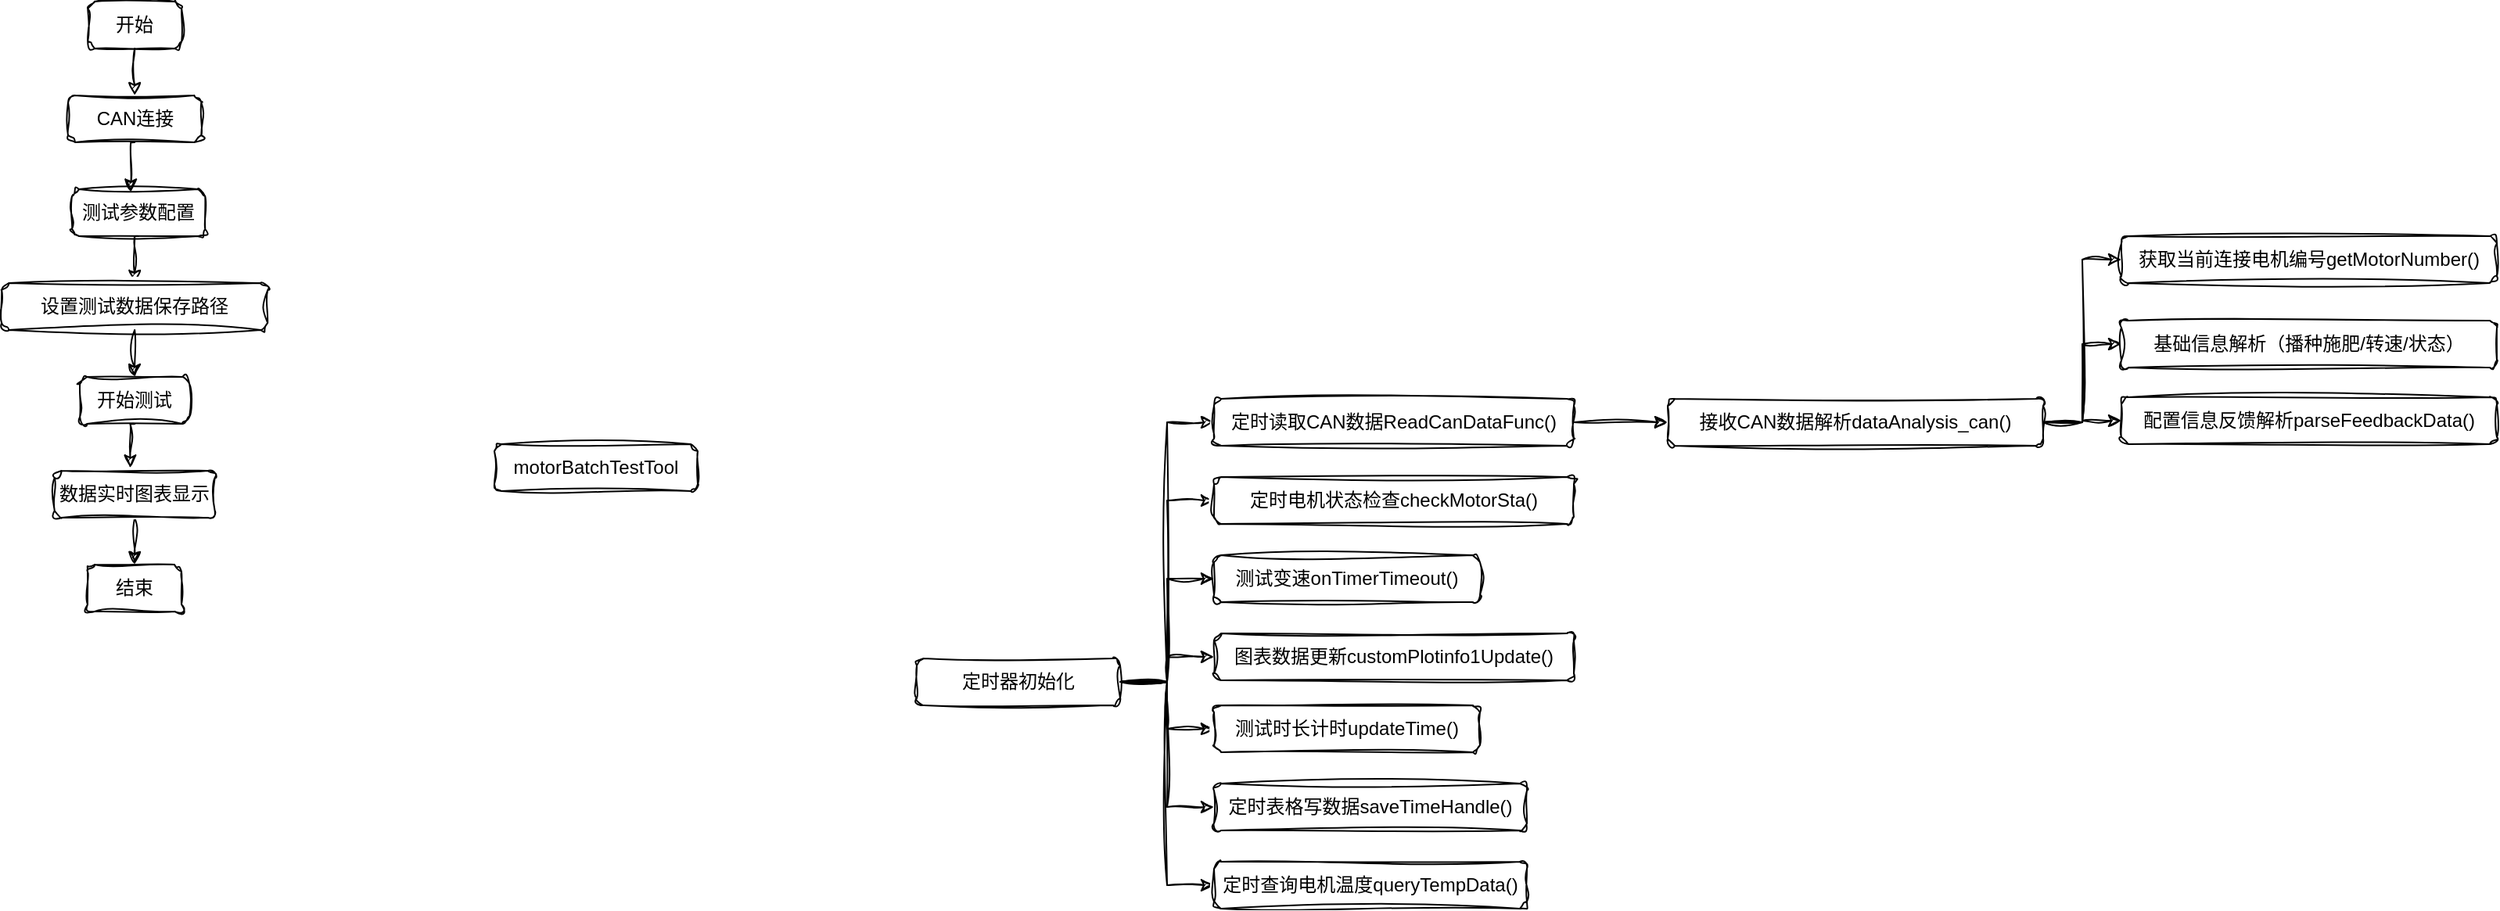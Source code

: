 <mxfile version="28.0.7">
  <diagram name="第 1 页" id="-zi2jbwvVHgvnpBosArk">
    <mxGraphModel dx="983" dy="512" grid="1" gridSize="10" guides="1" tooltips="1" connect="1" arrows="1" fold="1" page="1" pageScale="1" pageWidth="5000" pageHeight="5000" math="0" shadow="0">
      <root>
        <mxCell id="0" />
        <mxCell id="1" parent="0" />
        <mxCell id="_BM-QSgADzKD-mihh4dB-2" style="edgeStyle=orthogonalEdgeStyle;rounded=1;orthogonalLoop=1;jettySize=auto;html=1;exitX=0.5;exitY=1;exitDx=0;exitDy=0;entryX=0.5;entryY=0;entryDx=0;entryDy=0;labelBackgroundColor=none;fontColor=default;sketch=1;curveFitting=1;jiggle=2;" edge="1" parent="1" source="_BM-QSgADzKD-mihh4dB-3" target="_BM-QSgADzKD-mihh4dB-9">
          <mxGeometry relative="1" as="geometry" />
        </mxCell>
        <mxCell id="_BM-QSgADzKD-mihh4dB-3" value="开始" style="rounded=1;whiteSpace=wrap;html=1;labelBackgroundColor=none;sketch=1;curveFitting=1;jiggle=2;" vertex="1" parent="1">
          <mxGeometry x="450.09" y="80" width="60" height="30" as="geometry" />
        </mxCell>
        <mxCell id="_BM-QSgADzKD-mihh4dB-9" value="CAN连接" style="rounded=1;whiteSpace=wrap;html=1;labelBackgroundColor=none;sketch=1;curveFitting=1;jiggle=2;" vertex="1" parent="1">
          <mxGeometry x="437.52" y="140" width="85.14" height="30" as="geometry" />
        </mxCell>
        <mxCell id="_BM-QSgADzKD-mihh4dB-42" style="edgeStyle=orthogonalEdgeStyle;rounded=0;sketch=1;hachureGap=4;jiggle=2;curveFitting=1;orthogonalLoop=1;jettySize=auto;html=1;exitX=0.5;exitY=1;exitDx=0;exitDy=0;entryX=0.5;entryY=0;entryDx=0;entryDy=0;fontFamily=Architects Daughter;fontSource=https%3A%2F%2Ffonts.googleapis.com%2Fcss%3Ffamily%3DArchitects%2BDaughter;" edge="1" parent="1" source="_BM-QSgADzKD-mihh4dB-39" target="_BM-QSgADzKD-mihh4dB-41">
          <mxGeometry relative="1" as="geometry" />
        </mxCell>
        <mxCell id="_BM-QSgADzKD-mihh4dB-39" value="测试参数配置" style="rounded=1;whiteSpace=wrap;html=1;labelBackgroundColor=none;sketch=1;curveFitting=1;jiggle=2;" vertex="1" parent="1">
          <mxGeometry x="440" y="200" width="85.14" height="30" as="geometry" />
        </mxCell>
        <mxCell id="_BM-QSgADzKD-mihh4dB-40" style="edgeStyle=orthogonalEdgeStyle;rounded=0;sketch=1;hachureGap=4;jiggle=2;curveFitting=1;orthogonalLoop=1;jettySize=auto;html=1;exitX=0.5;exitY=1;exitDx=0;exitDy=0;entryX=0.442;entryY=0.06;entryDx=0;entryDy=0;entryPerimeter=0;fontFamily=Architects Daughter;fontSource=https%3A%2F%2Ffonts.googleapis.com%2Fcss%3Ffamily%3DArchitects%2BDaughter;" edge="1" parent="1" source="_BM-QSgADzKD-mihh4dB-9" target="_BM-QSgADzKD-mihh4dB-39">
          <mxGeometry relative="1" as="geometry" />
        </mxCell>
        <mxCell id="_BM-QSgADzKD-mihh4dB-44" style="edgeStyle=orthogonalEdgeStyle;rounded=0;sketch=1;hachureGap=4;jiggle=2;curveFitting=1;orthogonalLoop=1;jettySize=auto;html=1;exitX=0.5;exitY=1;exitDx=0;exitDy=0;entryX=0.5;entryY=0;entryDx=0;entryDy=0;fontFamily=Architects Daughter;fontSource=https%3A%2F%2Ffonts.googleapis.com%2Fcss%3Ffamily%3DArchitects%2BDaughter;" edge="1" parent="1" source="_BM-QSgADzKD-mihh4dB-41" target="_BM-QSgADzKD-mihh4dB-43">
          <mxGeometry relative="1" as="geometry" />
        </mxCell>
        <mxCell id="_BM-QSgADzKD-mihh4dB-41" value="设置测试数据保存路径" style="rounded=1;whiteSpace=wrap;html=1;labelBackgroundColor=none;sketch=1;curveFitting=1;jiggle=2;" vertex="1" parent="1">
          <mxGeometry x="395.09" y="260" width="170" height="30" as="geometry" />
        </mxCell>
        <mxCell id="_BM-QSgADzKD-mihh4dB-43" value="开始测试" style="rounded=1;whiteSpace=wrap;html=1;labelBackgroundColor=none;sketch=1;curveFitting=1;jiggle=2;" vertex="1" parent="1">
          <mxGeometry x="445.09" y="320" width="70" height="30" as="geometry" />
        </mxCell>
        <mxCell id="_BM-QSgADzKD-mihh4dB-48" style="edgeStyle=orthogonalEdgeStyle;rounded=0;sketch=1;hachureGap=4;jiggle=2;curveFitting=1;orthogonalLoop=1;jettySize=auto;html=1;exitX=0.5;exitY=1;exitDx=0;exitDy=0;fontFamily=Architects Daughter;fontSource=https%3A%2F%2Ffonts.googleapis.com%2Fcss%3Ffamily%3DArchitects%2BDaughter;" edge="1" parent="1" source="_BM-QSgADzKD-mihh4dB-45" target="_BM-QSgADzKD-mihh4dB-47">
          <mxGeometry relative="1" as="geometry" />
        </mxCell>
        <mxCell id="_BM-QSgADzKD-mihh4dB-45" value="数据实时图表显示" style="rounded=1;whiteSpace=wrap;html=1;labelBackgroundColor=none;sketch=1;curveFitting=1;jiggle=2;" vertex="1" parent="1">
          <mxGeometry x="428.88" y="380" width="102.43" height="30" as="geometry" />
        </mxCell>
        <mxCell id="_BM-QSgADzKD-mihh4dB-46" style="edgeStyle=orthogonalEdgeStyle;rounded=0;sketch=1;hachureGap=4;jiggle=2;curveFitting=1;orthogonalLoop=1;jettySize=auto;html=1;exitX=0.5;exitY=1;exitDx=0;exitDy=0;entryX=0.472;entryY=-0.06;entryDx=0;entryDy=0;entryPerimeter=0;fontFamily=Architects Daughter;fontSource=https%3A%2F%2Ffonts.googleapis.com%2Fcss%3Ffamily%3DArchitects%2BDaughter;" edge="1" parent="1" source="_BM-QSgADzKD-mihh4dB-43" target="_BM-QSgADzKD-mihh4dB-45">
          <mxGeometry relative="1" as="geometry" />
        </mxCell>
        <mxCell id="_BM-QSgADzKD-mihh4dB-47" value="结束" style="rounded=1;whiteSpace=wrap;html=1;labelBackgroundColor=none;sketch=1;curveFitting=1;jiggle=2;" vertex="1" parent="1">
          <mxGeometry x="450" y="440" width="60" height="30" as="geometry" />
        </mxCell>
        <mxCell id="_BM-QSgADzKD-mihh4dB-49" style="edgeStyle=orthogonalEdgeStyle;rounded=0;sketch=1;hachureGap=4;jiggle=2;curveFitting=1;orthogonalLoop=1;jettySize=auto;html=1;exitX=1;exitY=0.5;exitDx=0;exitDy=0;entryX=0;entryY=0.5;entryDx=0;entryDy=0;fontFamily=Architects Daughter;fontSource=https%3A%2F%2Ffonts.googleapis.com%2Fcss%3Ffamily%3DArchitects%2BDaughter;" edge="1" parent="1" source="_BM-QSgADzKD-mihh4dB-54" target="_BM-QSgADzKD-mihh4dB-56">
          <mxGeometry relative="1" as="geometry" />
        </mxCell>
        <mxCell id="_BM-QSgADzKD-mihh4dB-50" style="edgeStyle=orthogonalEdgeStyle;rounded=0;sketch=1;hachureGap=4;jiggle=2;curveFitting=1;orthogonalLoop=1;jettySize=auto;html=1;exitX=1;exitY=0.5;exitDx=0;exitDy=0;entryX=0;entryY=0.5;entryDx=0;entryDy=0;fontFamily=Architects Daughter;fontSource=https%3A%2F%2Ffonts.googleapis.com%2Fcss%3Ffamily%3DArchitects%2BDaughter;" edge="1" parent="1" source="_BM-QSgADzKD-mihh4dB-54" target="_BM-QSgADzKD-mihh4dB-61">
          <mxGeometry relative="1" as="geometry" />
        </mxCell>
        <mxCell id="_BM-QSgADzKD-mihh4dB-51" style="edgeStyle=orthogonalEdgeStyle;rounded=0;sketch=1;hachureGap=4;jiggle=2;curveFitting=1;orthogonalLoop=1;jettySize=auto;html=1;exitX=1;exitY=0.5;exitDx=0;exitDy=0;entryX=0;entryY=0.5;entryDx=0;entryDy=0;fontFamily=Architects Daughter;fontSource=https%3A%2F%2Ffonts.googleapis.com%2Fcss%3Ffamily%3DArchitects%2BDaughter;" edge="1" parent="1" source="_BM-QSgADzKD-mihh4dB-54" target="_BM-QSgADzKD-mihh4dB-62">
          <mxGeometry relative="1" as="geometry" />
        </mxCell>
        <mxCell id="_BM-QSgADzKD-mihh4dB-52" style="edgeStyle=orthogonalEdgeStyle;rounded=0;sketch=1;hachureGap=4;jiggle=2;curveFitting=1;orthogonalLoop=1;jettySize=auto;html=1;exitX=1;exitY=0.5;exitDx=0;exitDy=0;entryX=0;entryY=0.5;entryDx=0;entryDy=0;fontFamily=Architects Daughter;fontSource=https%3A%2F%2Ffonts.googleapis.com%2Fcss%3Ffamily%3DArchitects%2BDaughter;" edge="1" parent="1" source="_BM-QSgADzKD-mihh4dB-54" target="_BM-QSgADzKD-mihh4dB-63">
          <mxGeometry relative="1" as="geometry" />
        </mxCell>
        <mxCell id="_BM-QSgADzKD-mihh4dB-53" style="edgeStyle=orthogonalEdgeStyle;rounded=0;sketch=1;hachureGap=4;jiggle=2;curveFitting=1;orthogonalLoop=1;jettySize=auto;html=1;exitX=1;exitY=0.5;exitDx=0;exitDy=0;entryX=0;entryY=0.5;entryDx=0;entryDy=0;fontFamily=Architects Daughter;fontSource=https%3A%2F%2Ffonts.googleapis.com%2Fcss%3Ffamily%3DArchitects%2BDaughter;" edge="1" parent="1" source="_BM-QSgADzKD-mihh4dB-54" target="_BM-QSgADzKD-mihh4dB-67">
          <mxGeometry relative="1" as="geometry" />
        </mxCell>
        <mxCell id="_BM-QSgADzKD-mihh4dB-74" style="edgeStyle=orthogonalEdgeStyle;rounded=0;sketch=1;hachureGap=4;jiggle=2;curveFitting=1;orthogonalLoop=1;jettySize=auto;html=1;exitX=1;exitY=0.5;exitDx=0;exitDy=0;entryX=0;entryY=0.5;entryDx=0;entryDy=0;fontFamily=Architects Daughter;fontSource=https%3A%2F%2Ffonts.googleapis.com%2Fcss%3Ffamily%3DArchitects%2BDaughter;" edge="1" parent="1" source="_BM-QSgADzKD-mihh4dB-54" target="_BM-QSgADzKD-mihh4dB-71">
          <mxGeometry relative="1" as="geometry" />
        </mxCell>
        <mxCell id="_BM-QSgADzKD-mihh4dB-75" style="edgeStyle=orthogonalEdgeStyle;rounded=0;sketch=1;hachureGap=4;jiggle=2;curveFitting=1;orthogonalLoop=1;jettySize=auto;html=1;exitX=1;exitY=0.5;exitDx=0;exitDy=0;entryX=0;entryY=0.5;entryDx=0;entryDy=0;fontFamily=Architects Daughter;fontSource=https%3A%2F%2Ffonts.googleapis.com%2Fcss%3Ffamily%3DArchitects%2BDaughter;" edge="1" parent="1" source="_BM-QSgADzKD-mihh4dB-54" target="_BM-QSgADzKD-mihh4dB-72">
          <mxGeometry relative="1" as="geometry" />
        </mxCell>
        <mxCell id="_BM-QSgADzKD-mihh4dB-54" value="定时器初始化" style="rounded=1;whiteSpace=wrap;html=1;labelBackgroundColor=none;sketch=1;curveFitting=1;jiggle=2;" vertex="1" parent="1">
          <mxGeometry x="980" y="500" width="130" height="30" as="geometry" />
        </mxCell>
        <mxCell id="_BM-QSgADzKD-mihh4dB-55" style="edgeStyle=orthogonalEdgeStyle;rounded=1;orthogonalLoop=1;jettySize=auto;html=1;exitX=1;exitY=0.5;exitDx=0;exitDy=0;entryX=0;entryY=0.5;entryDx=0;entryDy=0;labelBackgroundColor=none;fontColor=default;sketch=1;curveFitting=1;jiggle=2;" edge="1" parent="1" source="_BM-QSgADzKD-mihh4dB-56" target="_BM-QSgADzKD-mihh4dB-60">
          <mxGeometry relative="1" as="geometry" />
        </mxCell>
        <mxCell id="_BM-QSgADzKD-mihh4dB-56" value="定时读取CAN数据ReadCanDataFunc()" style="rounded=1;whiteSpace=wrap;html=1;labelBackgroundColor=none;sketch=1;curveFitting=1;jiggle=2;" vertex="1" parent="1">
          <mxGeometry x="1170" y="334" width="230" height="30" as="geometry" />
        </mxCell>
        <mxCell id="_BM-QSgADzKD-mihh4dB-57" style="edgeStyle=orthogonalEdgeStyle;rounded=0;sketch=1;hachureGap=4;jiggle=2;curveFitting=1;orthogonalLoop=1;jettySize=auto;html=1;exitX=1;exitY=0.5;exitDx=0;exitDy=0;entryX=0;entryY=0.5;entryDx=0;entryDy=0;fontFamily=Architects Daughter;fontSource=https%3A%2F%2Ffonts.googleapis.com%2Fcss%3Ffamily%3DArchitects%2BDaughter;" edge="1" parent="1" source="_BM-QSgADzKD-mihh4dB-60" target="_BM-QSgADzKD-mihh4dB-65">
          <mxGeometry relative="1" as="geometry" />
        </mxCell>
        <mxCell id="_BM-QSgADzKD-mihh4dB-58" style="edgeStyle=orthogonalEdgeStyle;rounded=0;sketch=1;hachureGap=4;jiggle=2;curveFitting=1;orthogonalLoop=1;jettySize=auto;html=1;exitX=1;exitY=0.5;exitDx=0;exitDy=0;entryX=0;entryY=0.5;entryDx=0;entryDy=0;fontFamily=Architects Daughter;fontSource=https%3A%2F%2Ffonts.googleapis.com%2Fcss%3Ffamily%3DArchitects%2BDaughter;" edge="1" parent="1" source="_BM-QSgADzKD-mihh4dB-60" target="_BM-QSgADzKD-mihh4dB-64">
          <mxGeometry relative="1" as="geometry" />
        </mxCell>
        <mxCell id="_BM-QSgADzKD-mihh4dB-59" style="edgeStyle=orthogonalEdgeStyle;rounded=0;sketch=1;hachureGap=4;jiggle=2;curveFitting=1;orthogonalLoop=1;jettySize=auto;html=1;exitX=1;exitY=0.5;exitDx=0;exitDy=0;entryX=0;entryY=0.5;entryDx=0;entryDy=0;fontFamily=Architects Daughter;fontSource=https%3A%2F%2Ffonts.googleapis.com%2Fcss%3Ffamily%3DArchitects%2BDaughter;" edge="1" parent="1" source="_BM-QSgADzKD-mihh4dB-60" target="_BM-QSgADzKD-mihh4dB-68">
          <mxGeometry relative="1" as="geometry" />
        </mxCell>
        <mxCell id="_BM-QSgADzKD-mihh4dB-60" value="&lt;div&gt;接收CAN数据解析dataAnalysis_can()&lt;/div&gt;" style="rounded=1;whiteSpace=wrap;html=1;labelBackgroundColor=none;sketch=1;curveFitting=1;jiggle=2;" vertex="1" parent="1">
          <mxGeometry x="1460" y="334" width="240" height="30" as="geometry" />
        </mxCell>
        <mxCell id="_BM-QSgADzKD-mihh4dB-61" value="定时电机状态检查checkMotorSta()" style="rounded=1;whiteSpace=wrap;html=1;labelBackgroundColor=none;sketch=1;curveFitting=1;jiggle=2;" vertex="1" parent="1">
          <mxGeometry x="1170" y="384" width="230" height="30" as="geometry" />
        </mxCell>
        <mxCell id="_BM-QSgADzKD-mihh4dB-62" value="测试变速onTimerTimeout()" style="rounded=1;whiteSpace=wrap;html=1;labelBackgroundColor=none;sketch=1;curveFitting=1;jiggle=2;" vertex="1" parent="1">
          <mxGeometry x="1170" y="434" width="170" height="30" as="geometry" />
        </mxCell>
        <mxCell id="_BM-QSgADzKD-mihh4dB-63" value="图表数据更新customPlotinfo1Update()" style="rounded=1;whiteSpace=wrap;html=1;labelBackgroundColor=none;sketch=1;curveFitting=1;jiggle=2;" vertex="1" parent="1">
          <mxGeometry x="1170" y="484" width="230" height="30" as="geometry" />
        </mxCell>
        <mxCell id="_BM-QSgADzKD-mihh4dB-64" value="&lt;div&gt;基础信息解析（播种施肥/转速/状态）&lt;/div&gt;" style="rounded=1;whiteSpace=wrap;html=1;labelBackgroundColor=none;sketch=1;curveFitting=1;jiggle=2;" vertex="1" parent="1">
          <mxGeometry x="1750" y="284" width="240" height="30" as="geometry" />
        </mxCell>
        <mxCell id="_BM-QSgADzKD-mihh4dB-65" value="&lt;div&gt;配置信息反馈解析parseFeedbackData()&lt;/div&gt;" style="rounded=1;whiteSpace=wrap;html=1;labelBackgroundColor=none;sketch=1;curveFitting=1;jiggle=2;" vertex="1" parent="1">
          <mxGeometry x="1750" y="333" width="240" height="30" as="geometry" />
        </mxCell>
        <mxCell id="_BM-QSgADzKD-mihh4dB-67" value="测试时长计时updateTime()" style="rounded=1;whiteSpace=wrap;html=1;labelBackgroundColor=none;sketch=1;curveFitting=1;jiggle=2;" vertex="1" parent="1">
          <mxGeometry x="1170" y="530" width="170" height="30" as="geometry" />
        </mxCell>
        <mxCell id="_BM-QSgADzKD-mihh4dB-68" value="&lt;div&gt;获取当前连接电机编号getMotorNumber()&lt;/div&gt;" style="rounded=1;whiteSpace=wrap;html=1;labelBackgroundColor=none;sketch=1;curveFitting=1;jiggle=2;" vertex="1" parent="1">
          <mxGeometry x="1750" y="230" width="240" height="30" as="geometry" />
        </mxCell>
        <mxCell id="_BM-QSgADzKD-mihh4dB-70" value="motorBatchTestTool" style="rounded=1;whiteSpace=wrap;html=1;labelBackgroundColor=none;sketch=1;curveFitting=1;jiggle=2;" vertex="1" parent="1">
          <mxGeometry x="710" y="363" width="130" height="30" as="geometry" />
        </mxCell>
        <mxCell id="_BM-QSgADzKD-mihh4dB-71" value="定时表格写数据saveTimeHandle()" style="rounded=1;whiteSpace=wrap;html=1;labelBackgroundColor=none;sketch=1;curveFitting=1;jiggle=2;" vertex="1" parent="1">
          <mxGeometry x="1170" y="580" width="200" height="30" as="geometry" />
        </mxCell>
        <mxCell id="_BM-QSgADzKD-mihh4dB-72" value="定时查询电机温度queryTempData()" style="rounded=1;whiteSpace=wrap;html=1;labelBackgroundColor=none;sketch=1;curveFitting=1;jiggle=2;" vertex="1" parent="1">
          <mxGeometry x="1170" y="630" width="200" height="30" as="geometry" />
        </mxCell>
      </root>
    </mxGraphModel>
  </diagram>
</mxfile>
